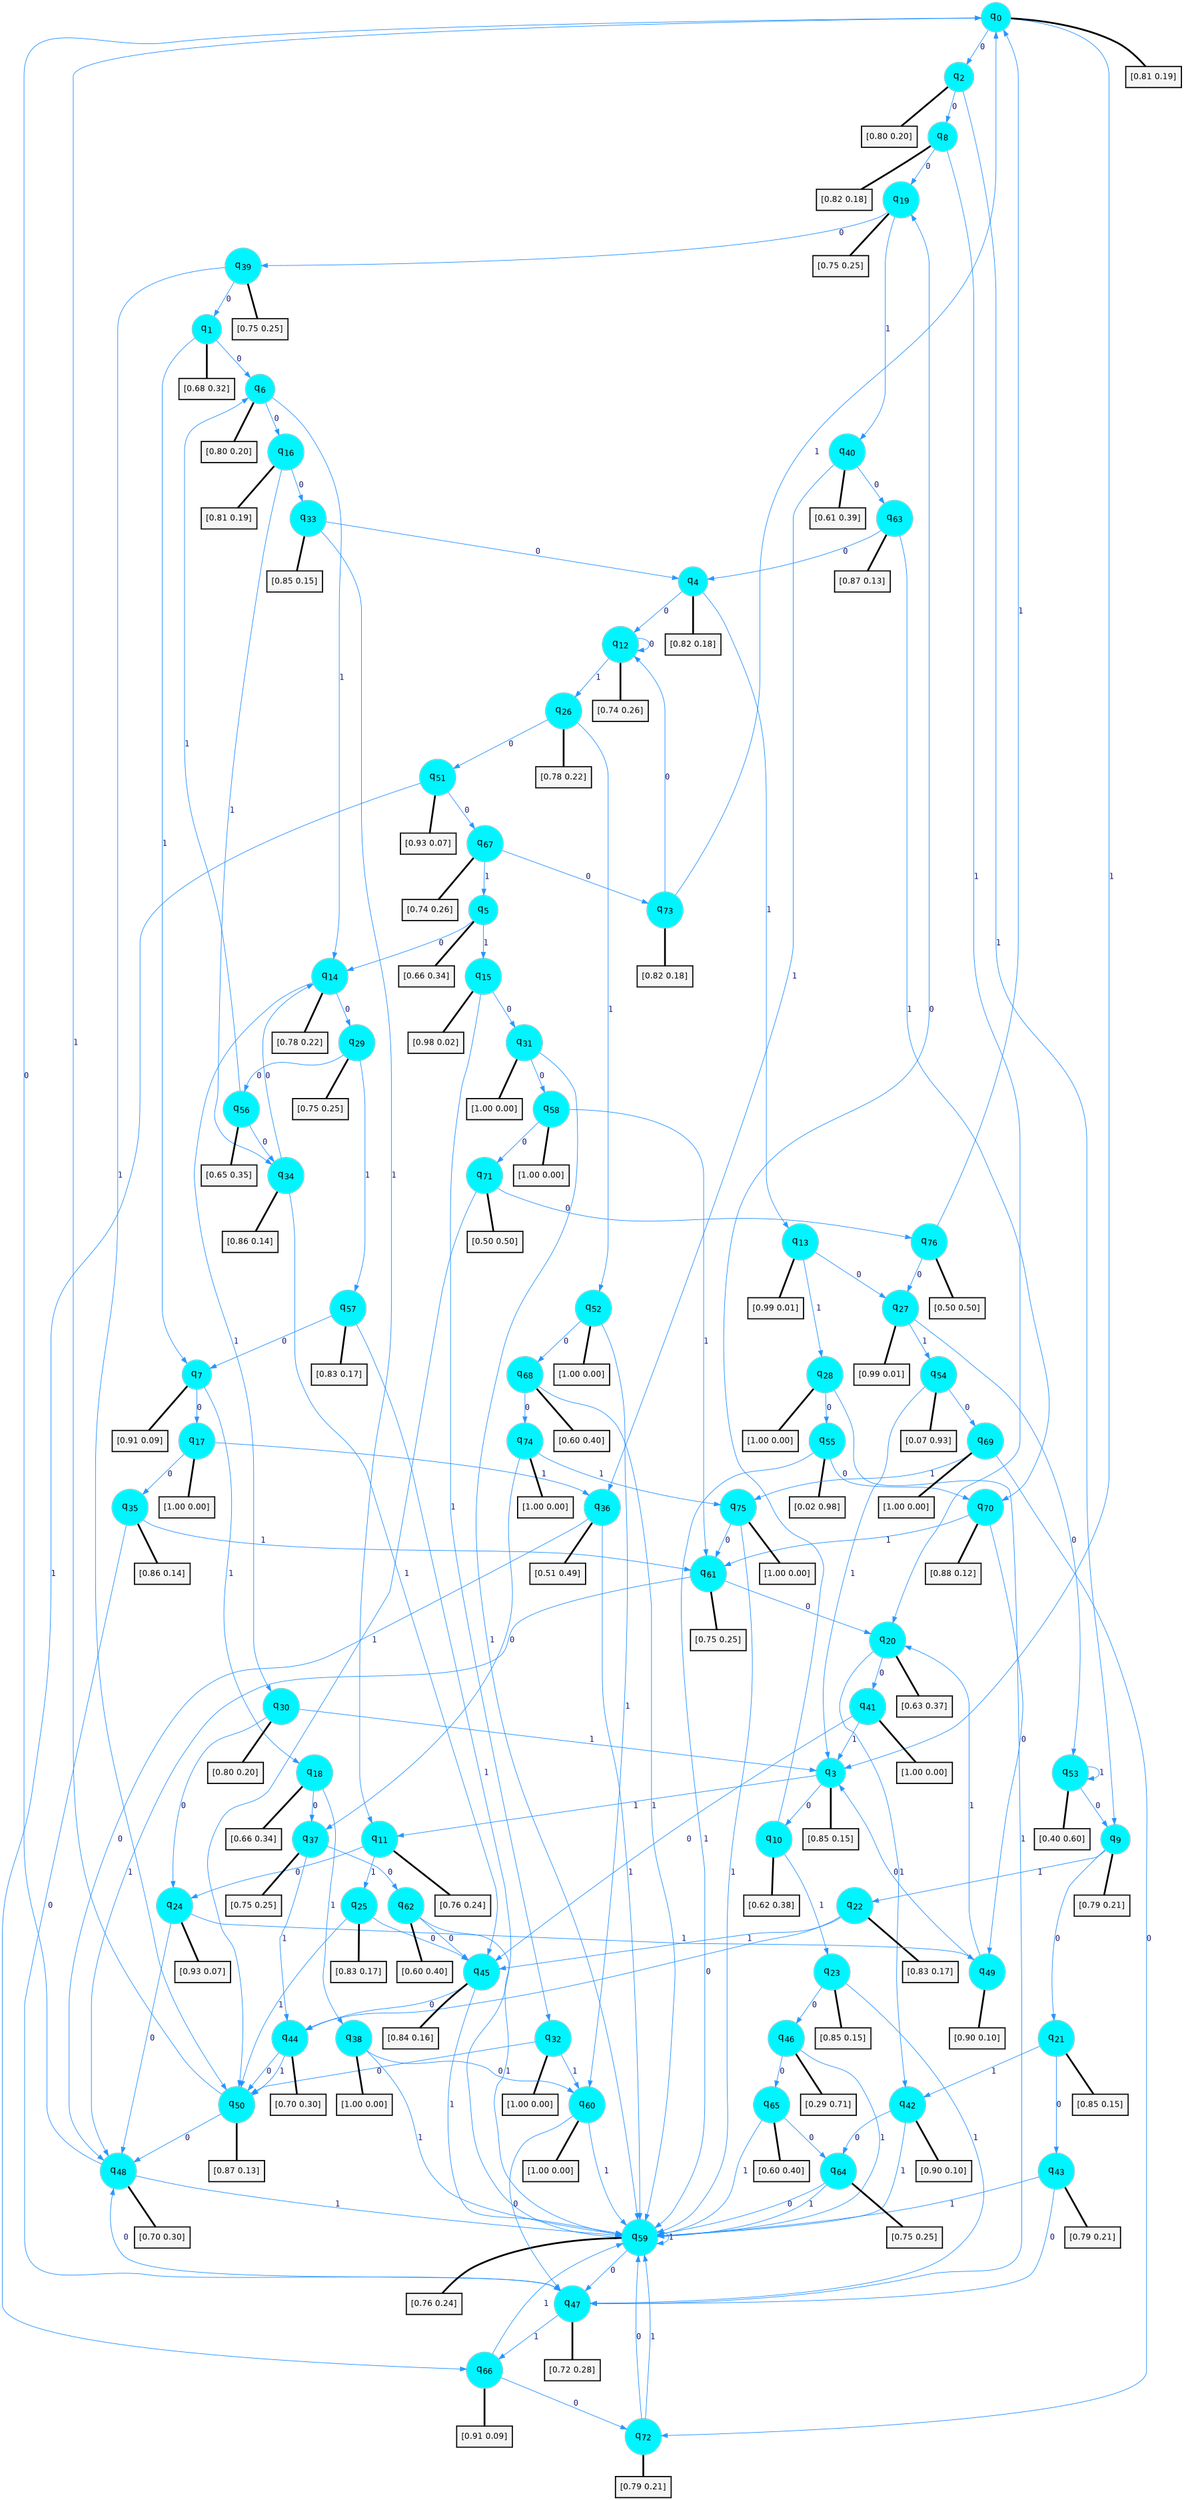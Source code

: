digraph G {
graph [
bgcolor=transparent, dpi=300, rankdir=TD, size="40,25"];
node [
color=gray, fillcolor=turquoise1, fontcolor=black, fontname=Helvetica, fontsize=16, fontweight=bold, shape=circle, style=filled];
edge [
arrowsize=1, color=dodgerblue1, fontcolor=midnightblue, fontname=courier, fontweight=bold, penwidth=1, style=solid, weight=20];
0[label=<q<SUB>0</SUB>>];
1[label=<q<SUB>1</SUB>>];
2[label=<q<SUB>2</SUB>>];
3[label=<q<SUB>3</SUB>>];
4[label=<q<SUB>4</SUB>>];
5[label=<q<SUB>5</SUB>>];
6[label=<q<SUB>6</SUB>>];
7[label=<q<SUB>7</SUB>>];
8[label=<q<SUB>8</SUB>>];
9[label=<q<SUB>9</SUB>>];
10[label=<q<SUB>10</SUB>>];
11[label=<q<SUB>11</SUB>>];
12[label=<q<SUB>12</SUB>>];
13[label=<q<SUB>13</SUB>>];
14[label=<q<SUB>14</SUB>>];
15[label=<q<SUB>15</SUB>>];
16[label=<q<SUB>16</SUB>>];
17[label=<q<SUB>17</SUB>>];
18[label=<q<SUB>18</SUB>>];
19[label=<q<SUB>19</SUB>>];
20[label=<q<SUB>20</SUB>>];
21[label=<q<SUB>21</SUB>>];
22[label=<q<SUB>22</SUB>>];
23[label=<q<SUB>23</SUB>>];
24[label=<q<SUB>24</SUB>>];
25[label=<q<SUB>25</SUB>>];
26[label=<q<SUB>26</SUB>>];
27[label=<q<SUB>27</SUB>>];
28[label=<q<SUB>28</SUB>>];
29[label=<q<SUB>29</SUB>>];
30[label=<q<SUB>30</SUB>>];
31[label=<q<SUB>31</SUB>>];
32[label=<q<SUB>32</SUB>>];
33[label=<q<SUB>33</SUB>>];
34[label=<q<SUB>34</SUB>>];
35[label=<q<SUB>35</SUB>>];
36[label=<q<SUB>36</SUB>>];
37[label=<q<SUB>37</SUB>>];
38[label=<q<SUB>38</SUB>>];
39[label=<q<SUB>39</SUB>>];
40[label=<q<SUB>40</SUB>>];
41[label=<q<SUB>41</SUB>>];
42[label=<q<SUB>42</SUB>>];
43[label=<q<SUB>43</SUB>>];
44[label=<q<SUB>44</SUB>>];
45[label=<q<SUB>45</SUB>>];
46[label=<q<SUB>46</SUB>>];
47[label=<q<SUB>47</SUB>>];
48[label=<q<SUB>48</SUB>>];
49[label=<q<SUB>49</SUB>>];
50[label=<q<SUB>50</SUB>>];
51[label=<q<SUB>51</SUB>>];
52[label=<q<SUB>52</SUB>>];
53[label=<q<SUB>53</SUB>>];
54[label=<q<SUB>54</SUB>>];
55[label=<q<SUB>55</SUB>>];
56[label=<q<SUB>56</SUB>>];
57[label=<q<SUB>57</SUB>>];
58[label=<q<SUB>58</SUB>>];
59[label=<q<SUB>59</SUB>>];
60[label=<q<SUB>60</SUB>>];
61[label=<q<SUB>61</SUB>>];
62[label=<q<SUB>62</SUB>>];
63[label=<q<SUB>63</SUB>>];
64[label=<q<SUB>64</SUB>>];
65[label=<q<SUB>65</SUB>>];
66[label=<q<SUB>66</SUB>>];
67[label=<q<SUB>67</SUB>>];
68[label=<q<SUB>68</SUB>>];
69[label=<q<SUB>69</SUB>>];
70[label=<q<SUB>70</SUB>>];
71[label=<q<SUB>71</SUB>>];
72[label=<q<SUB>72</SUB>>];
73[label=<q<SUB>73</SUB>>];
74[label=<q<SUB>74</SUB>>];
75[label=<q<SUB>75</SUB>>];
76[label=<q<SUB>76</SUB>>];
77[label="[0.81 0.19]", shape=box,fontcolor=black, fontname=Helvetica, fontsize=14, penwidth=2, fillcolor=whitesmoke,color=black];
78[label="[0.68 0.32]", shape=box,fontcolor=black, fontname=Helvetica, fontsize=14, penwidth=2, fillcolor=whitesmoke,color=black];
79[label="[0.80 0.20]", shape=box,fontcolor=black, fontname=Helvetica, fontsize=14, penwidth=2, fillcolor=whitesmoke,color=black];
80[label="[0.85 0.15]", shape=box,fontcolor=black, fontname=Helvetica, fontsize=14, penwidth=2, fillcolor=whitesmoke,color=black];
81[label="[0.82 0.18]", shape=box,fontcolor=black, fontname=Helvetica, fontsize=14, penwidth=2, fillcolor=whitesmoke,color=black];
82[label="[0.66 0.34]", shape=box,fontcolor=black, fontname=Helvetica, fontsize=14, penwidth=2, fillcolor=whitesmoke,color=black];
83[label="[0.80 0.20]", shape=box,fontcolor=black, fontname=Helvetica, fontsize=14, penwidth=2, fillcolor=whitesmoke,color=black];
84[label="[0.91 0.09]", shape=box,fontcolor=black, fontname=Helvetica, fontsize=14, penwidth=2, fillcolor=whitesmoke,color=black];
85[label="[0.82 0.18]", shape=box,fontcolor=black, fontname=Helvetica, fontsize=14, penwidth=2, fillcolor=whitesmoke,color=black];
86[label="[0.79 0.21]", shape=box,fontcolor=black, fontname=Helvetica, fontsize=14, penwidth=2, fillcolor=whitesmoke,color=black];
87[label="[0.62 0.38]", shape=box,fontcolor=black, fontname=Helvetica, fontsize=14, penwidth=2, fillcolor=whitesmoke,color=black];
88[label="[0.76 0.24]", shape=box,fontcolor=black, fontname=Helvetica, fontsize=14, penwidth=2, fillcolor=whitesmoke,color=black];
89[label="[0.74 0.26]", shape=box,fontcolor=black, fontname=Helvetica, fontsize=14, penwidth=2, fillcolor=whitesmoke,color=black];
90[label="[0.99 0.01]", shape=box,fontcolor=black, fontname=Helvetica, fontsize=14, penwidth=2, fillcolor=whitesmoke,color=black];
91[label="[0.78 0.22]", shape=box,fontcolor=black, fontname=Helvetica, fontsize=14, penwidth=2, fillcolor=whitesmoke,color=black];
92[label="[0.98 0.02]", shape=box,fontcolor=black, fontname=Helvetica, fontsize=14, penwidth=2, fillcolor=whitesmoke,color=black];
93[label="[0.81 0.19]", shape=box,fontcolor=black, fontname=Helvetica, fontsize=14, penwidth=2, fillcolor=whitesmoke,color=black];
94[label="[1.00 0.00]", shape=box,fontcolor=black, fontname=Helvetica, fontsize=14, penwidth=2, fillcolor=whitesmoke,color=black];
95[label="[0.66 0.34]", shape=box,fontcolor=black, fontname=Helvetica, fontsize=14, penwidth=2, fillcolor=whitesmoke,color=black];
96[label="[0.75 0.25]", shape=box,fontcolor=black, fontname=Helvetica, fontsize=14, penwidth=2, fillcolor=whitesmoke,color=black];
97[label="[0.63 0.37]", shape=box,fontcolor=black, fontname=Helvetica, fontsize=14, penwidth=2, fillcolor=whitesmoke,color=black];
98[label="[0.85 0.15]", shape=box,fontcolor=black, fontname=Helvetica, fontsize=14, penwidth=2, fillcolor=whitesmoke,color=black];
99[label="[0.83 0.17]", shape=box,fontcolor=black, fontname=Helvetica, fontsize=14, penwidth=2, fillcolor=whitesmoke,color=black];
100[label="[0.85 0.15]", shape=box,fontcolor=black, fontname=Helvetica, fontsize=14, penwidth=2, fillcolor=whitesmoke,color=black];
101[label="[0.93 0.07]", shape=box,fontcolor=black, fontname=Helvetica, fontsize=14, penwidth=2, fillcolor=whitesmoke,color=black];
102[label="[0.83 0.17]", shape=box,fontcolor=black, fontname=Helvetica, fontsize=14, penwidth=2, fillcolor=whitesmoke,color=black];
103[label="[0.78 0.22]", shape=box,fontcolor=black, fontname=Helvetica, fontsize=14, penwidth=2, fillcolor=whitesmoke,color=black];
104[label="[0.99 0.01]", shape=box,fontcolor=black, fontname=Helvetica, fontsize=14, penwidth=2, fillcolor=whitesmoke,color=black];
105[label="[1.00 0.00]", shape=box,fontcolor=black, fontname=Helvetica, fontsize=14, penwidth=2, fillcolor=whitesmoke,color=black];
106[label="[0.75 0.25]", shape=box,fontcolor=black, fontname=Helvetica, fontsize=14, penwidth=2, fillcolor=whitesmoke,color=black];
107[label="[0.80 0.20]", shape=box,fontcolor=black, fontname=Helvetica, fontsize=14, penwidth=2, fillcolor=whitesmoke,color=black];
108[label="[1.00 0.00]", shape=box,fontcolor=black, fontname=Helvetica, fontsize=14, penwidth=2, fillcolor=whitesmoke,color=black];
109[label="[1.00 0.00]", shape=box,fontcolor=black, fontname=Helvetica, fontsize=14, penwidth=2, fillcolor=whitesmoke,color=black];
110[label="[0.85 0.15]", shape=box,fontcolor=black, fontname=Helvetica, fontsize=14, penwidth=2, fillcolor=whitesmoke,color=black];
111[label="[0.86 0.14]", shape=box,fontcolor=black, fontname=Helvetica, fontsize=14, penwidth=2, fillcolor=whitesmoke,color=black];
112[label="[0.86 0.14]", shape=box,fontcolor=black, fontname=Helvetica, fontsize=14, penwidth=2, fillcolor=whitesmoke,color=black];
113[label="[0.51 0.49]", shape=box,fontcolor=black, fontname=Helvetica, fontsize=14, penwidth=2, fillcolor=whitesmoke,color=black];
114[label="[0.75 0.25]", shape=box,fontcolor=black, fontname=Helvetica, fontsize=14, penwidth=2, fillcolor=whitesmoke,color=black];
115[label="[1.00 0.00]", shape=box,fontcolor=black, fontname=Helvetica, fontsize=14, penwidth=2, fillcolor=whitesmoke,color=black];
116[label="[0.75 0.25]", shape=box,fontcolor=black, fontname=Helvetica, fontsize=14, penwidth=2, fillcolor=whitesmoke,color=black];
117[label="[0.61 0.39]", shape=box,fontcolor=black, fontname=Helvetica, fontsize=14, penwidth=2, fillcolor=whitesmoke,color=black];
118[label="[1.00 0.00]", shape=box,fontcolor=black, fontname=Helvetica, fontsize=14, penwidth=2, fillcolor=whitesmoke,color=black];
119[label="[0.90 0.10]", shape=box,fontcolor=black, fontname=Helvetica, fontsize=14, penwidth=2, fillcolor=whitesmoke,color=black];
120[label="[0.79 0.21]", shape=box,fontcolor=black, fontname=Helvetica, fontsize=14, penwidth=2, fillcolor=whitesmoke,color=black];
121[label="[0.70 0.30]", shape=box,fontcolor=black, fontname=Helvetica, fontsize=14, penwidth=2, fillcolor=whitesmoke,color=black];
122[label="[0.84 0.16]", shape=box,fontcolor=black, fontname=Helvetica, fontsize=14, penwidth=2, fillcolor=whitesmoke,color=black];
123[label="[0.29 0.71]", shape=box,fontcolor=black, fontname=Helvetica, fontsize=14, penwidth=2, fillcolor=whitesmoke,color=black];
124[label="[0.72 0.28]", shape=box,fontcolor=black, fontname=Helvetica, fontsize=14, penwidth=2, fillcolor=whitesmoke,color=black];
125[label="[0.70 0.30]", shape=box,fontcolor=black, fontname=Helvetica, fontsize=14, penwidth=2, fillcolor=whitesmoke,color=black];
126[label="[0.90 0.10]", shape=box,fontcolor=black, fontname=Helvetica, fontsize=14, penwidth=2, fillcolor=whitesmoke,color=black];
127[label="[0.87 0.13]", shape=box,fontcolor=black, fontname=Helvetica, fontsize=14, penwidth=2, fillcolor=whitesmoke,color=black];
128[label="[0.93 0.07]", shape=box,fontcolor=black, fontname=Helvetica, fontsize=14, penwidth=2, fillcolor=whitesmoke,color=black];
129[label="[1.00 0.00]", shape=box,fontcolor=black, fontname=Helvetica, fontsize=14, penwidth=2, fillcolor=whitesmoke,color=black];
130[label="[0.40 0.60]", shape=box,fontcolor=black, fontname=Helvetica, fontsize=14, penwidth=2, fillcolor=whitesmoke,color=black];
131[label="[0.07 0.93]", shape=box,fontcolor=black, fontname=Helvetica, fontsize=14, penwidth=2, fillcolor=whitesmoke,color=black];
132[label="[0.02 0.98]", shape=box,fontcolor=black, fontname=Helvetica, fontsize=14, penwidth=2, fillcolor=whitesmoke,color=black];
133[label="[0.65 0.35]", shape=box,fontcolor=black, fontname=Helvetica, fontsize=14, penwidth=2, fillcolor=whitesmoke,color=black];
134[label="[0.83 0.17]", shape=box,fontcolor=black, fontname=Helvetica, fontsize=14, penwidth=2, fillcolor=whitesmoke,color=black];
135[label="[1.00 0.00]", shape=box,fontcolor=black, fontname=Helvetica, fontsize=14, penwidth=2, fillcolor=whitesmoke,color=black];
136[label="[0.76 0.24]", shape=box,fontcolor=black, fontname=Helvetica, fontsize=14, penwidth=2, fillcolor=whitesmoke,color=black];
137[label="[1.00 0.00]", shape=box,fontcolor=black, fontname=Helvetica, fontsize=14, penwidth=2, fillcolor=whitesmoke,color=black];
138[label="[0.75 0.25]", shape=box,fontcolor=black, fontname=Helvetica, fontsize=14, penwidth=2, fillcolor=whitesmoke,color=black];
139[label="[0.60 0.40]", shape=box,fontcolor=black, fontname=Helvetica, fontsize=14, penwidth=2, fillcolor=whitesmoke,color=black];
140[label="[0.87 0.13]", shape=box,fontcolor=black, fontname=Helvetica, fontsize=14, penwidth=2, fillcolor=whitesmoke,color=black];
141[label="[0.75 0.25]", shape=box,fontcolor=black, fontname=Helvetica, fontsize=14, penwidth=2, fillcolor=whitesmoke,color=black];
142[label="[0.60 0.40]", shape=box,fontcolor=black, fontname=Helvetica, fontsize=14, penwidth=2, fillcolor=whitesmoke,color=black];
143[label="[0.91 0.09]", shape=box,fontcolor=black, fontname=Helvetica, fontsize=14, penwidth=2, fillcolor=whitesmoke,color=black];
144[label="[0.74 0.26]", shape=box,fontcolor=black, fontname=Helvetica, fontsize=14, penwidth=2, fillcolor=whitesmoke,color=black];
145[label="[0.60 0.40]", shape=box,fontcolor=black, fontname=Helvetica, fontsize=14, penwidth=2, fillcolor=whitesmoke,color=black];
146[label="[1.00 0.00]", shape=box,fontcolor=black, fontname=Helvetica, fontsize=14, penwidth=2, fillcolor=whitesmoke,color=black];
147[label="[0.88 0.12]", shape=box,fontcolor=black, fontname=Helvetica, fontsize=14, penwidth=2, fillcolor=whitesmoke,color=black];
148[label="[0.50 0.50]", shape=box,fontcolor=black, fontname=Helvetica, fontsize=14, penwidth=2, fillcolor=whitesmoke,color=black];
149[label="[0.79 0.21]", shape=box,fontcolor=black, fontname=Helvetica, fontsize=14, penwidth=2, fillcolor=whitesmoke,color=black];
150[label="[0.82 0.18]", shape=box,fontcolor=black, fontname=Helvetica, fontsize=14, penwidth=2, fillcolor=whitesmoke,color=black];
151[label="[1.00 0.00]", shape=box,fontcolor=black, fontname=Helvetica, fontsize=14, penwidth=2, fillcolor=whitesmoke,color=black];
152[label="[1.00 0.00]", shape=box,fontcolor=black, fontname=Helvetica, fontsize=14, penwidth=2, fillcolor=whitesmoke,color=black];
153[label="[0.50 0.50]", shape=box,fontcolor=black, fontname=Helvetica, fontsize=14, penwidth=2, fillcolor=whitesmoke,color=black];
0->2 [label=0];
0->3 [label=1];
0->77 [arrowhead=none, penwidth=3,color=black];
1->6 [label=0];
1->7 [label=1];
1->78 [arrowhead=none, penwidth=3,color=black];
2->8 [label=0];
2->9 [label=1];
2->79 [arrowhead=none, penwidth=3,color=black];
3->10 [label=0];
3->11 [label=1];
3->80 [arrowhead=none, penwidth=3,color=black];
4->12 [label=0];
4->13 [label=1];
4->81 [arrowhead=none, penwidth=3,color=black];
5->14 [label=0];
5->15 [label=1];
5->82 [arrowhead=none, penwidth=3,color=black];
6->16 [label=0];
6->14 [label=1];
6->83 [arrowhead=none, penwidth=3,color=black];
7->17 [label=0];
7->18 [label=1];
7->84 [arrowhead=none, penwidth=3,color=black];
8->19 [label=0];
8->20 [label=1];
8->85 [arrowhead=none, penwidth=3,color=black];
9->21 [label=0];
9->22 [label=1];
9->86 [arrowhead=none, penwidth=3,color=black];
10->19 [label=0];
10->23 [label=1];
10->87 [arrowhead=none, penwidth=3,color=black];
11->24 [label=0];
11->25 [label=1];
11->88 [arrowhead=none, penwidth=3,color=black];
12->12 [label=0];
12->26 [label=1];
12->89 [arrowhead=none, penwidth=3,color=black];
13->27 [label=0];
13->28 [label=1];
13->90 [arrowhead=none, penwidth=3,color=black];
14->29 [label=0];
14->30 [label=1];
14->91 [arrowhead=none, penwidth=3,color=black];
15->31 [label=0];
15->32 [label=1];
15->92 [arrowhead=none, penwidth=3,color=black];
16->33 [label=0];
16->34 [label=1];
16->93 [arrowhead=none, penwidth=3,color=black];
17->35 [label=0];
17->36 [label=1];
17->94 [arrowhead=none, penwidth=3,color=black];
18->37 [label=0];
18->38 [label=1];
18->95 [arrowhead=none, penwidth=3,color=black];
19->39 [label=0];
19->40 [label=1];
19->96 [arrowhead=none, penwidth=3,color=black];
20->41 [label=0];
20->42 [label=1];
20->97 [arrowhead=none, penwidth=3,color=black];
21->43 [label=0];
21->42 [label=1];
21->98 [arrowhead=none, penwidth=3,color=black];
22->44 [label=0];
22->45 [label=1];
22->99 [arrowhead=none, penwidth=3,color=black];
23->46 [label=0];
23->47 [label=1];
23->100 [arrowhead=none, penwidth=3,color=black];
24->48 [label=0];
24->49 [label=1];
24->101 [arrowhead=none, penwidth=3,color=black];
25->45 [label=0];
25->50 [label=1];
25->102 [arrowhead=none, penwidth=3,color=black];
26->51 [label=0];
26->52 [label=1];
26->103 [arrowhead=none, penwidth=3,color=black];
27->53 [label=0];
27->54 [label=1];
27->104 [arrowhead=none, penwidth=3,color=black];
28->55 [label=0];
28->47 [label=1];
28->105 [arrowhead=none, penwidth=3,color=black];
29->56 [label=0];
29->57 [label=1];
29->106 [arrowhead=none, penwidth=3,color=black];
30->24 [label=0];
30->3 [label=1];
30->107 [arrowhead=none, penwidth=3,color=black];
31->58 [label=0];
31->59 [label=1];
31->108 [arrowhead=none, penwidth=3,color=black];
32->50 [label=0];
32->60 [label=1];
32->109 [arrowhead=none, penwidth=3,color=black];
33->4 [label=0];
33->11 [label=1];
33->110 [arrowhead=none, penwidth=3,color=black];
34->14 [label=0];
34->45 [label=1];
34->111 [arrowhead=none, penwidth=3,color=black];
35->47 [label=0];
35->61 [label=1];
35->112 [arrowhead=none, penwidth=3,color=black];
36->48 [label=0];
36->59 [label=1];
36->113 [arrowhead=none, penwidth=3,color=black];
37->62 [label=0];
37->44 [label=1];
37->114 [arrowhead=none, penwidth=3,color=black];
38->60 [label=0];
38->59 [label=1];
38->115 [arrowhead=none, penwidth=3,color=black];
39->1 [label=0];
39->50 [label=1];
39->116 [arrowhead=none, penwidth=3,color=black];
40->63 [label=0];
40->36 [label=1];
40->117 [arrowhead=none, penwidth=3,color=black];
41->45 [label=0];
41->3 [label=1];
41->118 [arrowhead=none, penwidth=3,color=black];
42->64 [label=0];
42->59 [label=1];
42->119 [arrowhead=none, penwidth=3,color=black];
43->47 [label=0];
43->59 [label=1];
43->120 [arrowhead=none, penwidth=3,color=black];
44->50 [label=0];
44->50 [label=1];
44->121 [arrowhead=none, penwidth=3,color=black];
45->44 [label=0];
45->59 [label=1];
45->122 [arrowhead=none, penwidth=3,color=black];
46->65 [label=0];
46->59 [label=1];
46->123 [arrowhead=none, penwidth=3,color=black];
47->48 [label=0];
47->66 [label=1];
47->124 [arrowhead=none, penwidth=3,color=black];
48->0 [label=0];
48->59 [label=1];
48->125 [arrowhead=none, penwidth=3,color=black];
49->3 [label=0];
49->20 [label=1];
49->126 [arrowhead=none, penwidth=3,color=black];
50->48 [label=0];
50->0 [label=1];
50->127 [arrowhead=none, penwidth=3,color=black];
51->67 [label=0];
51->66 [label=1];
51->128 [arrowhead=none, penwidth=3,color=black];
52->68 [label=0];
52->60 [label=1];
52->129 [arrowhead=none, penwidth=3,color=black];
53->9 [label=0];
53->53 [label=1];
53->130 [arrowhead=none, penwidth=3,color=black];
54->69 [label=0];
54->3 [label=1];
54->131 [arrowhead=none, penwidth=3,color=black];
55->70 [label=0];
55->59 [label=1];
55->132 [arrowhead=none, penwidth=3,color=black];
56->34 [label=0];
56->6 [label=1];
56->133 [arrowhead=none, penwidth=3,color=black];
57->7 [label=0];
57->59 [label=1];
57->134 [arrowhead=none, penwidth=3,color=black];
58->71 [label=0];
58->61 [label=1];
58->135 [arrowhead=none, penwidth=3,color=black];
59->47 [label=0];
59->59 [label=1];
59->136 [arrowhead=none, penwidth=3,color=black];
60->47 [label=0];
60->59 [label=1];
60->137 [arrowhead=none, penwidth=3,color=black];
61->20 [label=0];
61->48 [label=1];
61->138 [arrowhead=none, penwidth=3,color=black];
62->45 [label=0];
62->59 [label=1];
62->139 [arrowhead=none, penwidth=3,color=black];
63->4 [label=0];
63->70 [label=1];
63->140 [arrowhead=none, penwidth=3,color=black];
64->59 [label=0];
64->59 [label=1];
64->141 [arrowhead=none, penwidth=3,color=black];
65->64 [label=0];
65->59 [label=1];
65->142 [arrowhead=none, penwidth=3,color=black];
66->72 [label=0];
66->59 [label=1];
66->143 [arrowhead=none, penwidth=3,color=black];
67->73 [label=0];
67->5 [label=1];
67->144 [arrowhead=none, penwidth=3,color=black];
68->74 [label=0];
68->59 [label=1];
68->145 [arrowhead=none, penwidth=3,color=black];
69->72 [label=0];
69->75 [label=1];
69->146 [arrowhead=none, penwidth=3,color=black];
70->49 [label=0];
70->61 [label=1];
70->147 [arrowhead=none, penwidth=3,color=black];
71->76 [label=0];
71->50 [label=1];
71->148 [arrowhead=none, penwidth=3,color=black];
72->59 [label=0];
72->59 [label=1];
72->149 [arrowhead=none, penwidth=3,color=black];
73->12 [label=0];
73->0 [label=1];
73->150 [arrowhead=none, penwidth=3,color=black];
74->37 [label=0];
74->75 [label=1];
74->151 [arrowhead=none, penwidth=3,color=black];
75->61 [label=0];
75->59 [label=1];
75->152 [arrowhead=none, penwidth=3,color=black];
76->27 [label=0];
76->0 [label=1];
76->153 [arrowhead=none, penwidth=3,color=black];
}
